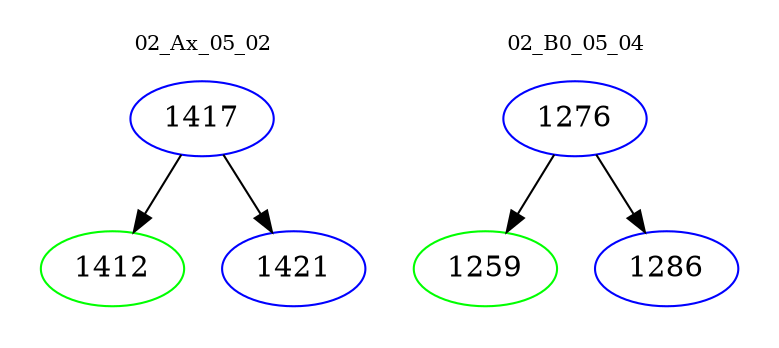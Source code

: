 digraph{
subgraph cluster_0 {
color = white
label = "02_Ax_05_02";
fontsize=10;
T0_1417 [label="1417", color="blue"]
T0_1417 -> T0_1412 [color="black"]
T0_1412 [label="1412", color="green"]
T0_1417 -> T0_1421 [color="black"]
T0_1421 [label="1421", color="blue"]
}
subgraph cluster_1 {
color = white
label = "02_B0_05_04";
fontsize=10;
T1_1276 [label="1276", color="blue"]
T1_1276 -> T1_1259 [color="black"]
T1_1259 [label="1259", color="green"]
T1_1276 -> T1_1286 [color="black"]
T1_1286 [label="1286", color="blue"]
}
}

